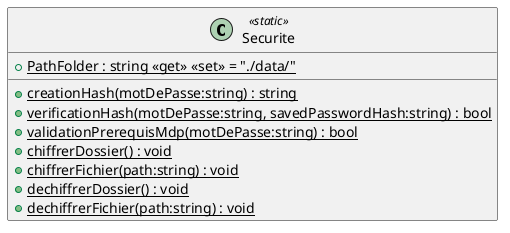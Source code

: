 @startuml
class Securite <<static>> {
    + {static} PathFolder : string <<get>> <<set>> = "./data/"
    + {static} creationHash(motDePasse:string) : string
    + {static} verificationHash(motDePasse:string, savedPasswordHash:string) : bool
    + {static} validationPrerequisMdp(motDePasse:string) : bool
    + {static} chiffrerDossier() : void
    + {static} chiffrerFichier(path:string) : void
    + {static} dechiffrerDossier() : void
    + {static} dechiffrerFichier(path:string) : void
}
@enduml
